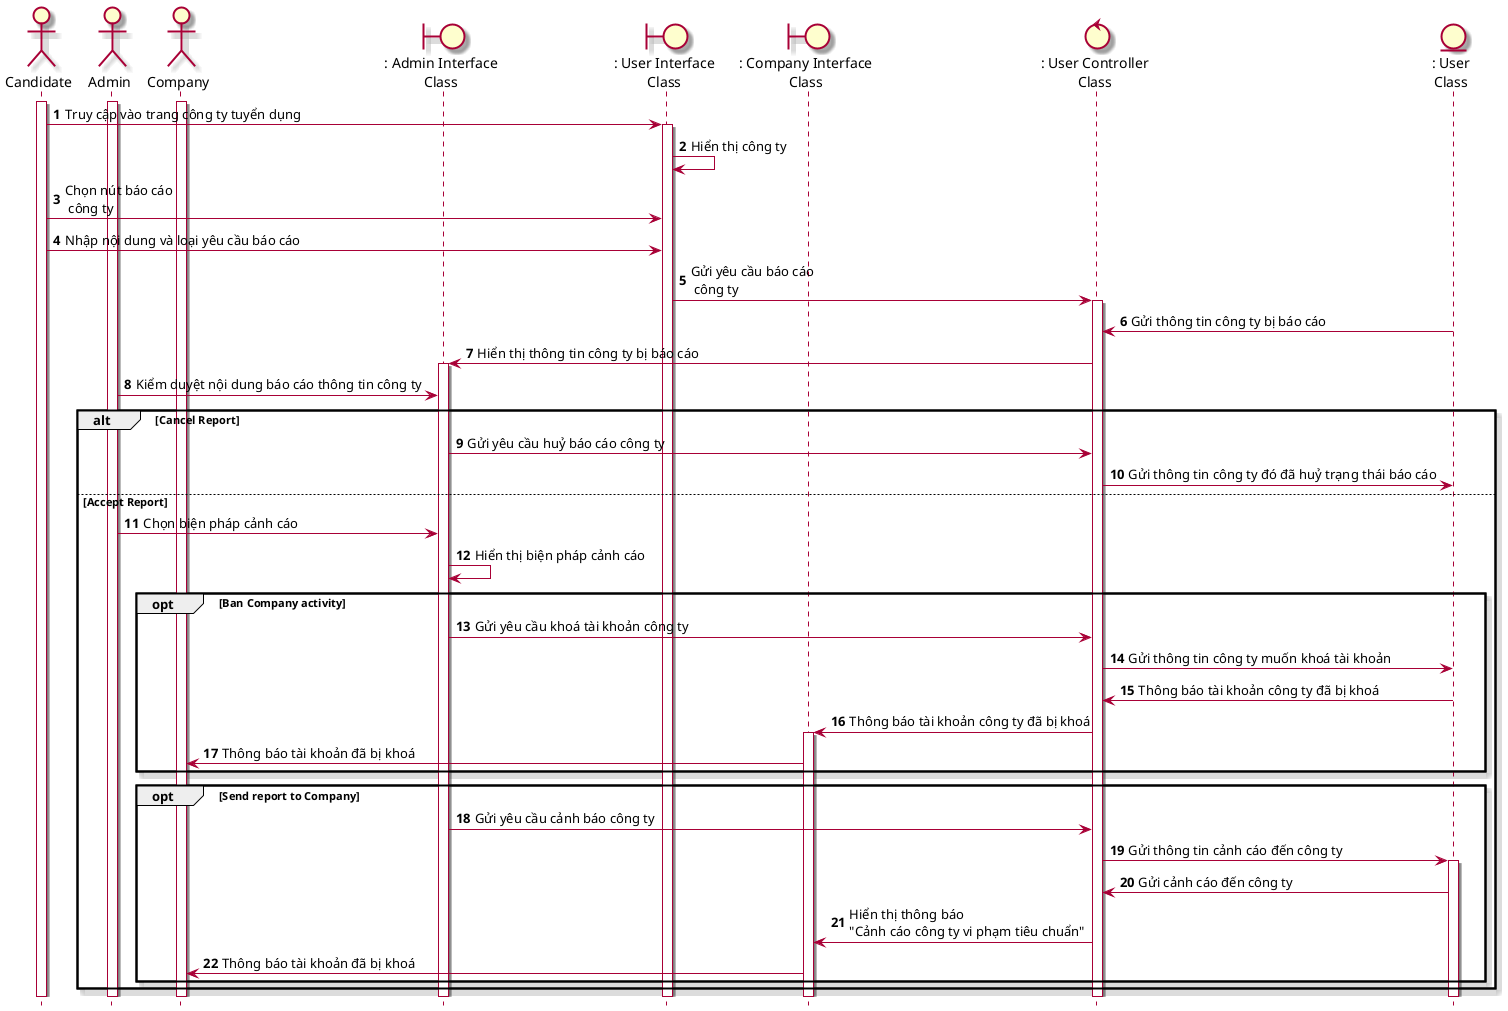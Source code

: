 @startuml SeqBaoCaoBaiDang
hide footbox
skin rose 
actor candidate as "Candidate"
actor admin as "Admin"
actor company as "Company"
boundary adminInterface as ": Admin Interface\nClass"
boundary userInterface as ": User Interface\nClass"
boundary companyInterface as ": Company Interface\nClass"
control userController as ": User Controller\nClass"
entity User as ": User\nClass"
candidate++
admin++
company++
autonumber
candidate-> userInterface++: Truy cập vào trang công ty tuyển dụng
userInterface-> userInterface: Hiển thị công ty
candidate-> userInterface: Chọn nút báo cáo\n công ty
candidate-> userInterface: Nhập nội dung và loại yêu cầu báo cáo
userInterface-> userController++: Gửi yêu cầu báo cáo\n công ty
User -> userController: Gửi thông tin công ty bị báo cáo
userController-> adminInterface++: Hiển thị thông tin công ty bị báo cáo
admin -> adminInterface: Kiểm duyệt nội dung báo cáo thông tin công ty
alt Cancel Report
adminInterface -> userController: Gửi yêu cầu huỷ báo cáo công ty
userController -> User: Gửi thông tin công ty đó đã huỷ trạng thái báo cáo
else Accept Report
admin -> adminInterface: Chọn biện pháp cảnh cáo 
adminInterface -> adminInterface: Hiển thị biện pháp cảnh cáo
opt Ban Company activity
adminInterface -> userController: Gửi yêu cầu khoá tài khoản công ty
userController -> User: Gửi thông tin công ty muốn khoá tài khoản 
User -> userController: Thông báo tài khoản công ty đã bị khoá 
userController -> companyInterface++: Thông báo tài khoản công ty đã bị khoá 
companyInterface -> company: Thông báo tài khoản đã bị khoá
end
opt Send report to Company
adminInterface->userController: Gửi yêu cầu cảnh báo công ty
userController -> User++: Gửi thông tin cảnh cáo đến công ty
User -> userController: Gửi cảnh cáo đến công ty 
userController -> companyInterface: Hiển thị thông báo \n"Cảnh cáo công ty vi phạm tiêu chuẩn"
companyInterface -> company: Thông báo tài khoản đã bị khoá
end
end